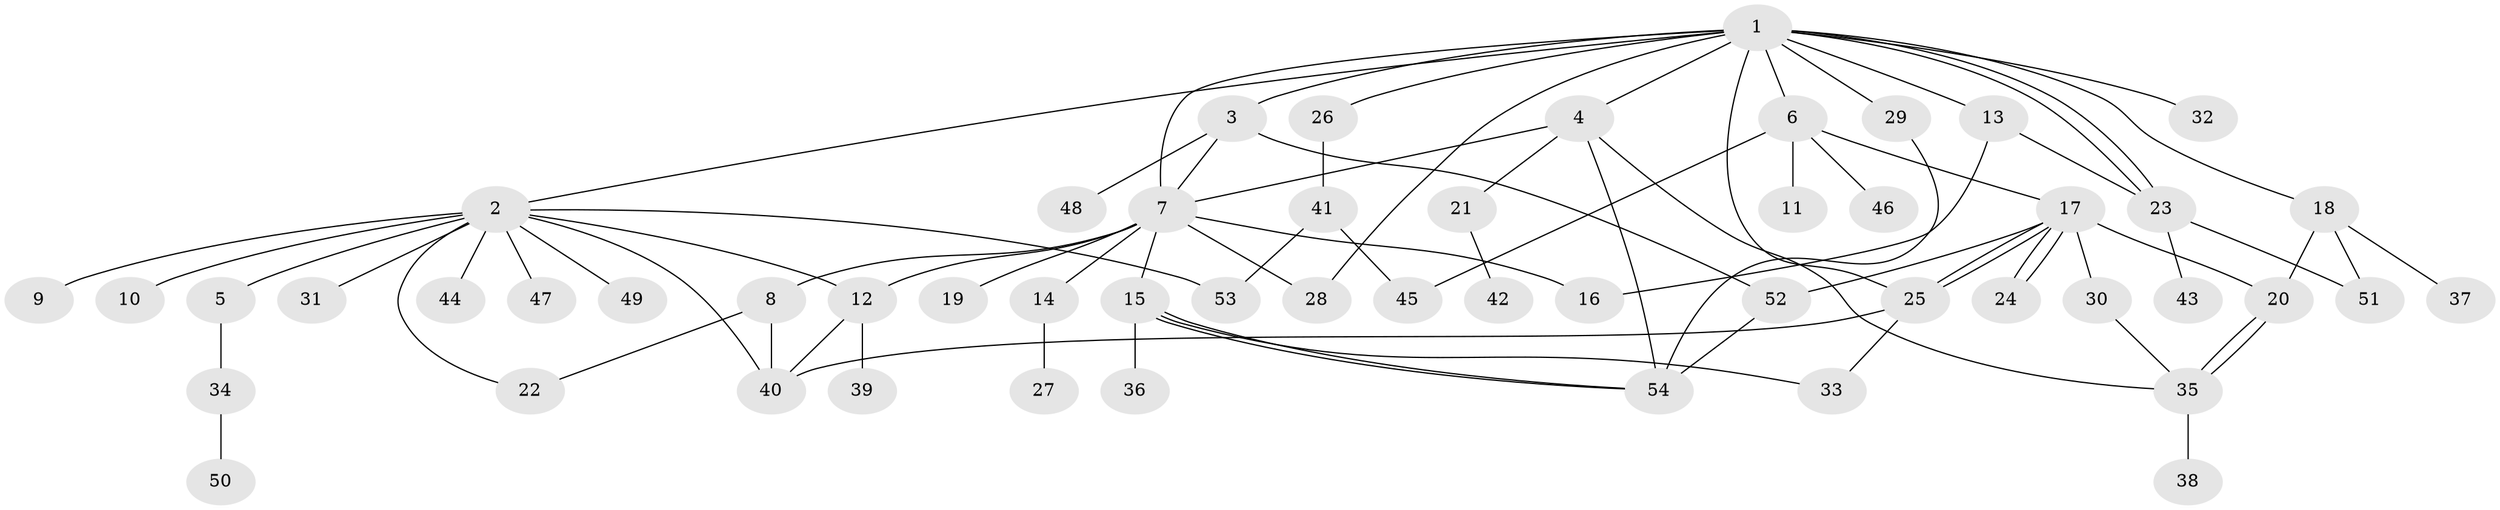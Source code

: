 // Generated by graph-tools (version 1.1) at 2025/35/03/09/25 02:35:52]
// undirected, 54 vertices, 80 edges
graph export_dot {
graph [start="1"]
  node [color=gray90,style=filled];
  1;
  2;
  3;
  4;
  5;
  6;
  7;
  8;
  9;
  10;
  11;
  12;
  13;
  14;
  15;
  16;
  17;
  18;
  19;
  20;
  21;
  22;
  23;
  24;
  25;
  26;
  27;
  28;
  29;
  30;
  31;
  32;
  33;
  34;
  35;
  36;
  37;
  38;
  39;
  40;
  41;
  42;
  43;
  44;
  45;
  46;
  47;
  48;
  49;
  50;
  51;
  52;
  53;
  54;
  1 -- 2;
  1 -- 3;
  1 -- 4;
  1 -- 6;
  1 -- 7;
  1 -- 13;
  1 -- 18;
  1 -- 23;
  1 -- 23;
  1 -- 25;
  1 -- 26;
  1 -- 28;
  1 -- 29;
  1 -- 32;
  2 -- 5;
  2 -- 9;
  2 -- 10;
  2 -- 12;
  2 -- 22;
  2 -- 31;
  2 -- 40;
  2 -- 44;
  2 -- 47;
  2 -- 49;
  2 -- 53;
  3 -- 7;
  3 -- 48;
  3 -- 52;
  4 -- 7;
  4 -- 21;
  4 -- 35;
  4 -- 54;
  5 -- 34;
  6 -- 11;
  6 -- 17;
  6 -- 45;
  6 -- 46;
  7 -- 8;
  7 -- 12;
  7 -- 14;
  7 -- 15;
  7 -- 16;
  7 -- 19;
  7 -- 28;
  8 -- 22;
  8 -- 40;
  12 -- 39;
  12 -- 40;
  13 -- 16;
  13 -- 23;
  14 -- 27;
  15 -- 33;
  15 -- 36;
  15 -- 54;
  15 -- 54;
  17 -- 20;
  17 -- 24;
  17 -- 24;
  17 -- 25;
  17 -- 25;
  17 -- 30;
  17 -- 52;
  18 -- 20;
  18 -- 37;
  18 -- 51;
  20 -- 35;
  20 -- 35;
  21 -- 42;
  23 -- 43;
  23 -- 51;
  25 -- 33;
  25 -- 40;
  26 -- 41;
  29 -- 54;
  30 -- 35;
  34 -- 50;
  35 -- 38;
  41 -- 45;
  41 -- 53;
  52 -- 54;
}
